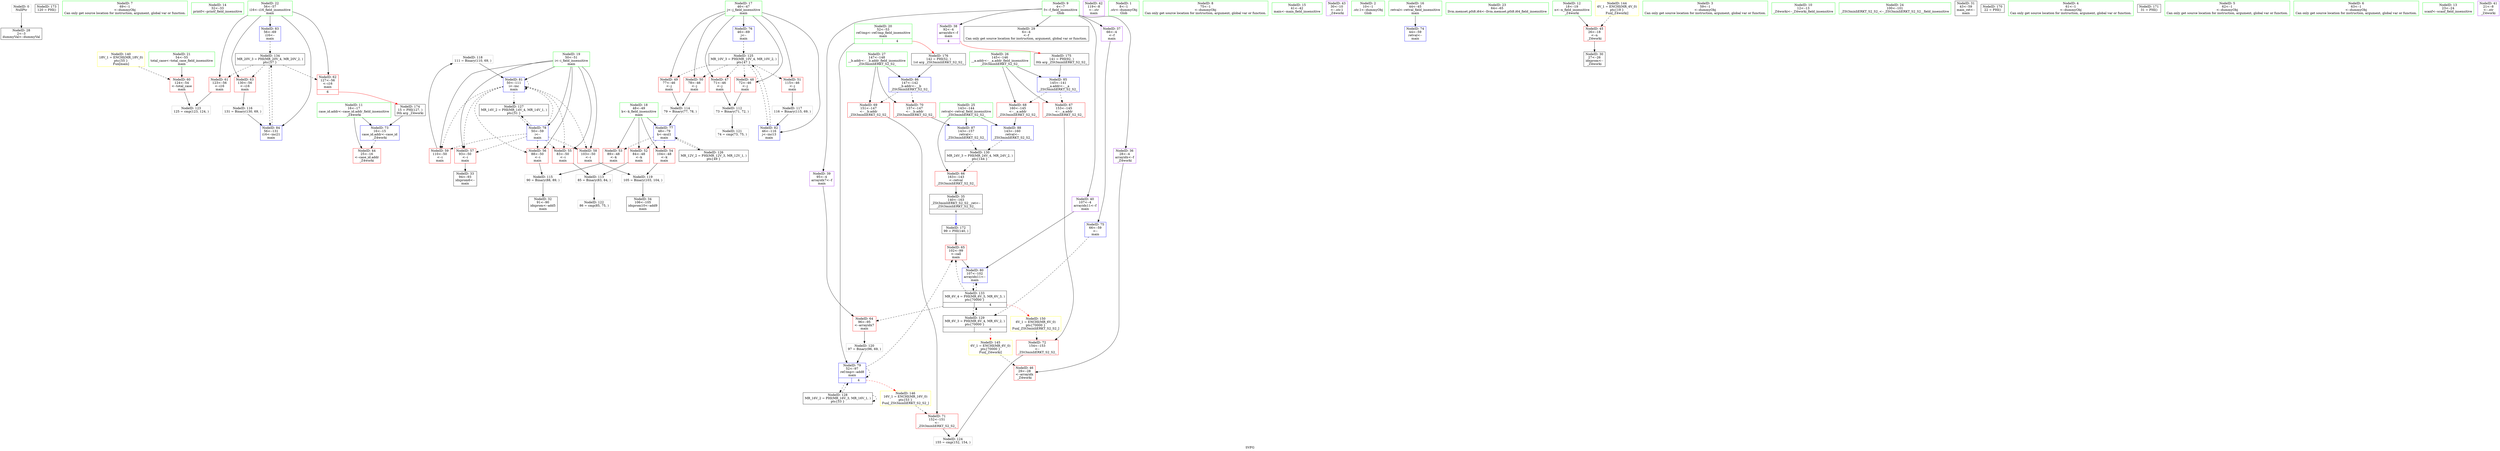 digraph "SVFG" {
	label="SVFG";

	Node0x564667ba75c0 [shape=record,color=grey,label="{NodeID: 0\nNullPtr}"];
	Node0x564667ba75c0 -> Node0x564667baed80[style=solid];
	Node0x564667bc7f30 [shape=record,color=black,label="{NodeID: 173\n120 = PHI()\n}"];
	Node0x564667badc50 [shape=record,color=green,label="{NodeID: 7\n69\<--1\n\<--dummyObj\nCan only get source location for instruction, argument, global var or function.}"];
	Node0x564667bae160 [shape=record,color=green,label="{NodeID: 14\n32\<--33\nprintf\<--printf_field_insensitive\n}"];
	Node0x564667bae770 [shape=record,color=green,label="{NodeID: 21\n54\<--55\ntotal_case\<--total_case_field_insensitive\nmain\n}"];
	Node0x564667bae770 -> Node0x564667bb1800[style=solid];
	Node0x564667baed80 [shape=record,color=black,label="{NodeID: 28\n2\<--3\ndummyVal\<--dummyVal\n}"];
	Node0x564667bb5700 [shape=record,color=grey,label="{NodeID: 118\n111 = Binary(110, 69, )\n}"];
	Node0x564667bb5700 -> Node0x564667bb2910[style=solid];
	Node0x564667baf390 [shape=record,color=black,label="{NodeID: 35\n140\<--163\n_ZSt3minIiERKT_S2_S2__ret\<--\n_ZSt3minIiERKT_S2_S2_\n|{<s0>4}}"];
	Node0x564667baf390:s0 -> Node0x564667bc7580[style=solid,color=blue];
	Node0x564667bba360 [shape=record,color=black,label="{NodeID: 125\nMR_10V_3 = PHI(MR_10V_4, MR_10V_2, )\npts\{47 \}\n}"];
	Node0x564667bba360 -> Node0x564667bafd50[style=dashed];
	Node0x564667bba360 -> Node0x564667bb0e40[style=dashed];
	Node0x564667bba360 -> Node0x564667bb0f10[style=dashed];
	Node0x564667bba360 -> Node0x564667bb0fe0[style=dashed];
	Node0x564667bba360 -> Node0x564667bb10b0[style=dashed];
	Node0x564667bba360 -> Node0x564667bb29e0[style=dashed];
	Node0x564667baf940 [shape=record,color=purple,label="{NodeID: 42\n119\<--8\n\<--.str\nmain\n}"];
	Node0x564667bb0f10 [shape=record,color=red,label="{NodeID: 49\n77\<--46\n\<--j\nmain\n}"];
	Node0x564667bb0f10 -> Node0x564667bb5100[style=solid];
	Node0x564667bb14c0 [shape=record,color=red,label="{NodeID: 56\n88\<--50\n\<--i\nmain\n}"];
	Node0x564667bb14c0 -> Node0x564667bb5280[style=solid];
	Node0x564667bbe970 [shape=record,color=yellow,style=double,label="{NodeID: 146\n16V_1 = ENCHI(MR_16V_0)\npts\{53 \}\nFun[_ZSt3minIiERKT_S2_S2_]}"];
	Node0x564667bbe970 -> Node0x564667bb20f0[style=dashed];
	Node0x564667bb1a70 [shape=record,color=red,label="{NodeID: 63\n130\<--56\n\<--i16\nmain\n}"];
	Node0x564667bb1a70 -> Node0x564667bb5400[style=solid];
	Node0x564667bb2020 [shape=record,color=red,label="{NodeID: 70\n157\<--147\n\<--__b.addr\n_ZSt3minIiERKT_S2_S2_\n}"];
	Node0x564667bb2020 -> Node0x564667bb2df0[style=solid];
	Node0x564667bb25d0 [shape=record,color=blue,label="{NodeID: 77\n48\<--79\nk\<--mul1\nmain\n}"];
	Node0x564667bb25d0 -> Node0x564667bb1180[style=dashed];
	Node0x564667bb25d0 -> Node0x564667bb1250[style=dashed];
	Node0x564667bb25d0 -> Node0x564667bb1320[style=dashed];
	Node0x564667bb25d0 -> Node0x564667bba860[style=dashed];
	Node0x564667bb2b80 [shape=record,color=blue,label="{NodeID: 84\n56\<--131\ni16\<--inc21\nmain\n}"];
	Node0x564667bb2b80 -> Node0x564667bbd060[style=dashed];
	Node0x564667ba68f0 [shape=record,color=green,label="{NodeID: 1\n8\<--1\n.str\<--dummyObj\nGlob }"];
	Node0x564667bc8030 [shape=record,color=black,label="{NodeID: 174\n15 = PHI(127, )\n0th arg _Z4worki }"];
	Node0x564667bc8030 -> Node0x564667bb2290[style=solid];
	Node0x564667badce0 [shape=record,color=green,label="{NodeID: 8\n75\<--1\n\<--dummyObj\nCan only get source location for instruction, argument, global var or function.}"];
	Node0x564667bae260 [shape=record,color=green,label="{NodeID: 15\n41\<--42\nmain\<--main_field_insensitive\n}"];
	Node0x564667bae840 [shape=record,color=green,label="{NodeID: 22\n56\<--57\ni16\<--i16_field_insensitive\nmain\n}"];
	Node0x564667bae840 -> Node0x564667bb18d0[style=solid];
	Node0x564667bae840 -> Node0x564667bb19a0[style=solid];
	Node0x564667bae840 -> Node0x564667bb1a70[style=solid];
	Node0x564667bae840 -> Node0x564667bb2ab0[style=solid];
	Node0x564667bae840 -> Node0x564667bb2b80[style=solid];
	Node0x564667bb4e00 [shape=record,color=grey,label="{NodeID: 112\n73 = Binary(71, 72, )\n}"];
	Node0x564667bb4e00 -> Node0x564667bb5b80[style=solid];
	Node0x564667baee80 [shape=record,color=black,label="{NodeID: 29\n6\<--4\n\<--f\nCan only get source location for instruction, argument, global var or function.}"];
	Node0x564667bb5880 [shape=record,color=grey,label="{NodeID: 119\n105 = Binary(103, 104, )\n}"];
	Node0x564667bb5880 -> Node0x564667baf2c0[style=solid];
	Node0x564667baf460 [shape=record,color=purple,label="{NodeID: 36\n28\<--4\narrayidx\<--f\n_Z4worki\n}"];
	Node0x564667baf460 -> Node0x564667bafc80[style=solid];
	Node0x564667bba860 [shape=record,color=black,label="{NodeID: 126\nMR_12V_2 = PHI(MR_12V_3, MR_12V_1, )\npts\{49 \}\n}"];
	Node0x564667bba860 -> Node0x564667bb25d0[style=dashed];
	Node0x564667bafa10 [shape=record,color=purple,label="{NodeID: 43\n30\<--10\n\<--.str.1\n_Z4worki\n}"];
	Node0x564667bbcb60 [shape=record,color=black,label="{NodeID: 133\nMR_6V_4 = PHI(MR_6V_5, MR_6V_3, )\npts\{70000 \}\n|{|<s4>4}}"];
	Node0x564667bbcb60 -> Node0x564667bb1b40[style=dashed];
	Node0x564667bbcb60 -> Node0x564667bb1c10[style=dashed];
	Node0x564667bbcb60 -> Node0x564667bb2840[style=dashed];
	Node0x564667bbcb60 -> Node0x564667bbb760[style=dashed];
	Node0x564667bbcb60:s4 -> Node0x564667bbed20[style=dashed,color=red];
	Node0x564667bb0fe0 [shape=record,color=red,label="{NodeID: 50\n78\<--46\n\<--j\nmain\n}"];
	Node0x564667bb0fe0 -> Node0x564667bb5100[style=solid];
	Node0x564667bbe400 [shape=record,color=yellow,style=double,label="{NodeID: 140\n18V_1 = ENCHI(MR_18V_0)\npts\{55 \}\nFun[main]}"];
	Node0x564667bbe400 -> Node0x564667bb1800[style=dashed];
	Node0x564667bb1590 [shape=record,color=red,label="{NodeID: 57\n93\<--50\n\<--i\nmain\n}"];
	Node0x564667bb1590 -> Node0x564667baf1f0[style=solid];
	Node0x564667bb1b40 [shape=record,color=red,label="{NodeID: 64\n96\<--95\n\<--arrayidx7\nmain\n}"];
	Node0x564667bb1b40 -> Node0x564667bb5a00[style=solid];
	Node0x564667bb20f0 [shape=record,color=red,label="{NodeID: 71\n152\<--151\n\<--\n_ZSt3minIiERKT_S2_S2_\n}"];
	Node0x564667bb20f0 -> Node0x564667bb6000[style=solid];
	Node0x564667bb26a0 [shape=record,color=blue,label="{NodeID: 78\n50\<--59\ni\<--\nmain\n}"];
	Node0x564667bb26a0 -> Node0x564667bb13f0[style=dashed];
	Node0x564667bb26a0 -> Node0x564667bb14c0[style=dashed];
	Node0x564667bb26a0 -> Node0x564667bb1590[style=dashed];
	Node0x564667bb26a0 -> Node0x564667bb1660[style=dashed];
	Node0x564667bb26a0 -> Node0x564667bb1730[style=dashed];
	Node0x564667bb26a0 -> Node0x564667bb2910[style=dashed];
	Node0x564667bb26a0 -> Node0x564667bbad60[style=dashed];
	Node0x564667bb2c50 [shape=record,color=blue,label="{NodeID: 85\n145\<--141\n__a.addr\<--__a\n_ZSt3minIiERKT_S2_S2_\n}"];
	Node0x564667bb2c50 -> Node0x564667bb1db0[style=dashed];
	Node0x564667bb2c50 -> Node0x564667bb1e80[style=dashed];
	Node0x564667bad1d0 [shape=record,color=green,label="{NodeID: 2\n10\<--1\n.str.1\<--dummyObj\nGlob }"];
	Node0x564667bc8220 [shape=record,color=black,label="{NodeID: 175\n141 = PHI(92, )\n0th arg _ZSt3minIiERKT_S2_S2_ }"];
	Node0x564667bc8220 -> Node0x564667bb2c50[style=solid];
	Node0x564667badd70 [shape=record,color=green,label="{NodeID: 9\n4\<--7\nf\<--f_field_insensitive\nGlob }"];
	Node0x564667badd70 -> Node0x564667baee80[style=solid];
	Node0x564667badd70 -> Node0x564667baf460[style=solid];
	Node0x564667badd70 -> Node0x564667baf530[style=solid];
	Node0x564667badd70 -> Node0x564667baf600[style=solid];
	Node0x564667badd70 -> Node0x564667baf6d0[style=solid];
	Node0x564667badd70 -> Node0x564667baf7a0[style=solid];
	Node0x564667bae360 [shape=record,color=green,label="{NodeID: 16\n44\<--45\nretval\<--retval_field_insensitive\nmain\n}"];
	Node0x564667bae360 -> Node0x564667bb2360[style=solid];
	Node0x564667bae910 [shape=record,color=green,label="{NodeID: 23\n64\<--65\nllvm.memset.p0i8.i64\<--llvm.memset.p0i8.i64_field_insensitive\n}"];
	Node0x564667bb4f80 [shape=record,color=grey,label="{NodeID: 113\n85 = Binary(83, 84, )\n}"];
	Node0x564667bb4f80 -> Node0x564667bb5d00[style=solid];
	Node0x564667baef80 [shape=record,color=black,label="{NodeID: 30\n27\<--26\nidxprom\<--\n_Z4worki\n}"];
	Node0x564667bb5a00 [shape=record,color=grey,label="{NodeID: 120\n97 = Binary(96, 69, )\n}"];
	Node0x564667bb5a00 -> Node0x564667bb2770[style=solid];
	Node0x564667baf530 [shape=record,color=purple,label="{NodeID: 37\n66\<--4\n\<--f\nmain\n}"];
	Node0x564667baf530 -> Node0x564667bb2430[style=solid];
	Node0x564667bbad60 [shape=record,color=black,label="{NodeID: 127\nMR_14V_2 = PHI(MR_14V_4, MR_14V_1, )\npts\{51 \}\n}"];
	Node0x564667bbad60 -> Node0x564667bb26a0[style=dashed];
	Node0x564667bafae0 [shape=record,color=red,label="{NodeID: 44\n25\<--16\n\<--case_id.addr\n_Z4worki\n}"];
	Node0x564667bbd060 [shape=record,color=black,label="{NodeID: 134\nMR_20V_3 = PHI(MR_20V_4, MR_20V_2, )\npts\{57 \}\n}"];
	Node0x564667bbd060 -> Node0x564667bb18d0[style=dashed];
	Node0x564667bbd060 -> Node0x564667bb19a0[style=dashed];
	Node0x564667bbd060 -> Node0x564667bb1a70[style=dashed];
	Node0x564667bbd060 -> Node0x564667bb2b80[style=dashed];
	Node0x564667bb10b0 [shape=record,color=red,label="{NodeID: 51\n115\<--46\n\<--j\nmain\n}"];
	Node0x564667bb10b0 -> Node0x564667bb5580[style=solid];
	Node0x564667bb1660 [shape=record,color=red,label="{NodeID: 58\n103\<--50\n\<--i\nmain\n}"];
	Node0x564667bb1660 -> Node0x564667bb5880[style=solid];
	Node0x564667bb1c10 [shape=record,color=red,label="{NodeID: 65\n102\<--99\n\<--call\nmain\n}"];
	Node0x564667bb1c10 -> Node0x564667bb2840[style=solid];
	Node0x564667bb21c0 [shape=record,color=red,label="{NodeID: 72\n154\<--153\n\<--\n_ZSt3minIiERKT_S2_S2_\n}"];
	Node0x564667bb21c0 -> Node0x564667bb6000[style=solid];
	Node0x564667bb2770 [shape=record,color=blue,label="{NodeID: 79\n52\<--97\nref.tmp\<--add8\nmain\n|{|<s3>4}}"];
	Node0x564667bb2770 -> Node0x564667bb1c10[style=dashed];
	Node0x564667bb2770 -> Node0x564667bb2770[style=dashed];
	Node0x564667bb2770 -> Node0x564667bbb260[style=dashed];
	Node0x564667bb2770:s3 -> Node0x564667bbe970[style=dashed,color=red];
	Node0x564667bb2d20 [shape=record,color=blue,label="{NodeID: 86\n147\<--142\n__b.addr\<--__b\n_ZSt3minIiERKT_S2_S2_\n}"];
	Node0x564667bb2d20 -> Node0x564667bb1f50[style=dashed];
	Node0x564667bb2d20 -> Node0x564667bb2020[style=dashed];
	Node0x564667bad260 [shape=record,color=green,label="{NodeID: 3\n59\<--1\n\<--dummyObj\nCan only get source location for instruction, argument, global var or function.}"];
	Node0x564667bc8360 [shape=record,color=black,label="{NodeID: 176\n142 = PHI(52, )\n1st arg _ZSt3minIiERKT_S2_S2_ }"];
	Node0x564667bc8360 -> Node0x564667bb2d20[style=solid];
	Node0x564667bade00 [shape=record,color=green,label="{NodeID: 10\n12\<--13\n_Z4worki\<--_Z4worki_field_insensitive\n}"];
	Node0x564667bae430 [shape=record,color=green,label="{NodeID: 17\n46\<--47\nj\<--j_field_insensitive\nmain\n}"];
	Node0x564667bae430 -> Node0x564667bafd50[style=solid];
	Node0x564667bae430 -> Node0x564667bb0e40[style=solid];
	Node0x564667bae430 -> Node0x564667bb0f10[style=solid];
	Node0x564667bae430 -> Node0x564667bb0fe0[style=solid];
	Node0x564667bae430 -> Node0x564667bb10b0[style=solid];
	Node0x564667bae430 -> Node0x564667bb2500[style=solid];
	Node0x564667bae430 -> Node0x564667bb29e0[style=solid];
	Node0x564667baea10 [shape=record,color=green,label="{NodeID: 24\n100\<--101\n_ZSt3minIiERKT_S2_S2_\<--_ZSt3minIiERKT_S2_S2__field_insensitive\n}"];
	Node0x564667bb5100 [shape=record,color=grey,label="{NodeID: 114\n79 = Binary(77, 78, )\n}"];
	Node0x564667bb5100 -> Node0x564667bb25d0[style=solid];
	Node0x564667baf050 [shape=record,color=black,label="{NodeID: 31\n43\<--59\nmain_ret\<--\nmain\n}"];
	Node0x564667bb5b80 [shape=record,color=grey,label="{NodeID: 121\n74 = cmp(73, 75, )\n}"];
	Node0x564667baf600 [shape=record,color=purple,label="{NodeID: 38\n92\<--4\narrayidx\<--f\nmain\n|{<s0>4}}"];
	Node0x564667baf600:s0 -> Node0x564667bc8220[style=solid,color=red];
	Node0x564667bbb260 [shape=record,color=black,label="{NodeID: 128\nMR_16V_2 = PHI(MR_16V_3, MR_16V_1, )\npts\{53 \}\n}"];
	Node0x564667bbb260 -> Node0x564667bb2770[style=dashed];
	Node0x564667bbb260 -> Node0x564667bbb260[style=dashed];
	Node0x564667bafbb0 [shape=record,color=red,label="{NodeID: 45\n26\<--18\n\<--n\n_Z4worki\n}"];
	Node0x564667bafbb0 -> Node0x564667baef80[style=solid];
	Node0x564667bb1180 [shape=record,color=red,label="{NodeID: 52\n84\<--48\n\<--k\nmain\n}"];
	Node0x564667bb1180 -> Node0x564667bb4f80[style=solid];
	Node0x564667bb1730 [shape=record,color=red,label="{NodeID: 59\n110\<--50\n\<--i\nmain\n}"];
	Node0x564667bb1730 -> Node0x564667bb5700[style=solid];
	Node0x564667bb1ce0 [shape=record,color=red,label="{NodeID: 66\n163\<--143\n\<--retval\n_ZSt3minIiERKT_S2_S2_\n}"];
	Node0x564667bb1ce0 -> Node0x564667baf390[style=solid];
	Node0x564667bb2290 [shape=record,color=blue,label="{NodeID: 73\n16\<--15\ncase_id.addr\<--case_id\n_Z4worki\n}"];
	Node0x564667bb2290 -> Node0x564667bafae0[style=dashed];
	Node0x564667bb2840 [shape=record,color=blue,label="{NodeID: 80\n107\<--102\narrayidx11\<--\nmain\n}"];
	Node0x564667bb2840 -> Node0x564667bbcb60[style=dashed];
	Node0x564667bc7380 [shape=record,color=black,label="{NodeID: 170\n22 = PHI()\n}"];
	Node0x564667bb2df0 [shape=record,color=blue,label="{NodeID: 87\n143\<--157\nretval\<--\n_ZSt3minIiERKT_S2_S2_\n}"];
	Node0x564667bb2df0 -> Node0x564667bbbc60[style=dashed];
	Node0x564667bad2f0 [shape=record,color=green,label="{NodeID: 4\n61\<--1\n\<--dummyObj\nCan only get source location for instruction, argument, global var or function.}"];
	Node0x564667badec0 [shape=record,color=green,label="{NodeID: 11\n16\<--17\ncase_id.addr\<--case_id.addr_field_insensitive\n_Z4worki\n}"];
	Node0x564667badec0 -> Node0x564667bafae0[style=solid];
	Node0x564667badec0 -> Node0x564667bb2290[style=solid];
	Node0x564667bae500 [shape=record,color=green,label="{NodeID: 18\n48\<--49\nk\<--k_field_insensitive\nmain\n}"];
	Node0x564667bae500 -> Node0x564667bb1180[style=solid];
	Node0x564667bae500 -> Node0x564667bb1250[style=solid];
	Node0x564667bae500 -> Node0x564667bb1320[style=solid];
	Node0x564667bae500 -> Node0x564667bb25d0[style=solid];
	Node0x564667baeb10 [shape=record,color=green,label="{NodeID: 25\n143\<--144\nretval\<--retval_field_insensitive\n_ZSt3minIiERKT_S2_S2_\n}"];
	Node0x564667baeb10 -> Node0x564667bb1ce0[style=solid];
	Node0x564667baeb10 -> Node0x564667bb2df0[style=solid];
	Node0x564667baeb10 -> Node0x564667bb2ec0[style=solid];
	Node0x564667bb5280 [shape=record,color=grey,label="{NodeID: 115\n90 = Binary(88, 89, )\n}"];
	Node0x564667bb5280 -> Node0x564667baf120[style=solid];
	Node0x564667baf120 [shape=record,color=black,label="{NodeID: 32\n91\<--90\nidxprom\<--add5\nmain\n}"];
	Node0x564667bb5d00 [shape=record,color=grey,label="{NodeID: 122\n86 = cmp(85, 75, )\n}"];
	Node0x564667baf6d0 [shape=record,color=purple,label="{NodeID: 39\n95\<--4\narrayidx7\<--f\nmain\n}"];
	Node0x564667baf6d0 -> Node0x564667bb1b40[style=solid];
	Node0x564667bbb760 [shape=record,color=black,label="{NodeID: 129\nMR_6V_3 = PHI(MR_6V_4, MR_6V_2, )\npts\{70000 \}\n|{|<s1>6}}"];
	Node0x564667bbb760 -> Node0x564667bbcb60[style=dashed];
	Node0x564667bbb760:s1 -> Node0x564667bbe890[style=dashed,color=red];
	Node0x564667bafc80 [shape=record,color=red,label="{NodeID: 46\n29\<--28\n\<--arrayidx\n_Z4worki\n}"];
	Node0x564667bb1250 [shape=record,color=red,label="{NodeID: 53\n89\<--48\n\<--k\nmain\n}"];
	Node0x564667bb1250 -> Node0x564667bb5280[style=solid];
	Node0x564667bb1800 [shape=record,color=red,label="{NodeID: 60\n124\<--54\n\<--total_case\nmain\n}"];
	Node0x564667bb1800 -> Node0x564667bb5e80[style=solid];
	Node0x564667bbed20 [shape=record,color=yellow,style=double,label="{NodeID: 150\n6V_1 = ENCHI(MR_6V_0)\npts\{70000 \}\nFun[_ZSt3minIiERKT_S2_S2_]}"];
	Node0x564667bbed20 -> Node0x564667bb21c0[style=dashed];
	Node0x564667bb1db0 [shape=record,color=red,label="{NodeID: 67\n153\<--145\n\<--__a.addr\n_ZSt3minIiERKT_S2_S2_\n}"];
	Node0x564667bb1db0 -> Node0x564667bb21c0[style=solid];
	Node0x564667bb2360 [shape=record,color=blue,label="{NodeID: 74\n44\<--59\nretval\<--\nmain\n}"];
	Node0x564667bb2910 [shape=record,color=blue,label="{NodeID: 81\n50\<--111\ni\<--inc\nmain\n}"];
	Node0x564667bb2910 -> Node0x564667bb13f0[style=dashed];
	Node0x564667bb2910 -> Node0x564667bb14c0[style=dashed];
	Node0x564667bb2910 -> Node0x564667bb1590[style=dashed];
	Node0x564667bb2910 -> Node0x564667bb1660[style=dashed];
	Node0x564667bb2910 -> Node0x564667bb1730[style=dashed];
	Node0x564667bb2910 -> Node0x564667bb2910[style=dashed];
	Node0x564667bb2910 -> Node0x564667bbad60[style=dashed];
	Node0x564667bc7480 [shape=record,color=black,label="{NodeID: 171\n31 = PHI()\n}"];
	Node0x564667bb2ec0 [shape=record,color=blue,label="{NodeID: 88\n143\<--160\nretval\<--\n_ZSt3minIiERKT_S2_S2_\n}"];
	Node0x564667bb2ec0 -> Node0x564667bbbc60[style=dashed];
	Node0x564667bad380 [shape=record,color=green,label="{NodeID: 5\n62\<--1\n\<--dummyObj\nCan only get source location for instruction, argument, global var or function.}"];
	Node0x564667badf90 [shape=record,color=green,label="{NodeID: 12\n18\<--19\nn\<--n_field_insensitive\n_Z4worki\n}"];
	Node0x564667badf90 -> Node0x564667bafbb0[style=solid];
	Node0x564667bae5d0 [shape=record,color=green,label="{NodeID: 19\n50\<--51\ni\<--i_field_insensitive\nmain\n}"];
	Node0x564667bae5d0 -> Node0x564667bb13f0[style=solid];
	Node0x564667bae5d0 -> Node0x564667bb14c0[style=solid];
	Node0x564667bae5d0 -> Node0x564667bb1590[style=solid];
	Node0x564667bae5d0 -> Node0x564667bb1660[style=solid];
	Node0x564667bae5d0 -> Node0x564667bb1730[style=solid];
	Node0x564667bae5d0 -> Node0x564667bb26a0[style=solid];
	Node0x564667bae5d0 -> Node0x564667bb2910[style=solid];
	Node0x564667baebe0 [shape=record,color=green,label="{NodeID: 26\n145\<--146\n__a.addr\<--__a.addr_field_insensitive\n_ZSt3minIiERKT_S2_S2_\n}"];
	Node0x564667baebe0 -> Node0x564667bb1db0[style=solid];
	Node0x564667baebe0 -> Node0x564667bb1e80[style=solid];
	Node0x564667baebe0 -> Node0x564667bb2c50[style=solid];
	Node0x564667bb5400 [shape=record,color=grey,label="{NodeID: 116\n131 = Binary(130, 69, )\n}"];
	Node0x564667bb5400 -> Node0x564667bb2b80[style=solid];
	Node0x564667baf1f0 [shape=record,color=black,label="{NodeID: 33\n94\<--93\nidxprom6\<--\nmain\n}"];
	Node0x564667bb5e80 [shape=record,color=grey,label="{NodeID: 123\n125 = cmp(123, 124, )\n}"];
	Node0x564667baf7a0 [shape=record,color=purple,label="{NodeID: 40\n107\<--4\narrayidx11\<--f\nmain\n}"];
	Node0x564667baf7a0 -> Node0x564667bb2840[style=solid];
	Node0x564667bbbc60 [shape=record,color=black,label="{NodeID: 130\nMR_24V_3 = PHI(MR_24V_4, MR_24V_2, )\npts\{144 \}\n}"];
	Node0x564667bbbc60 -> Node0x564667bb1ce0[style=dashed];
	Node0x564667bafd50 [shape=record,color=red,label="{NodeID: 47\n71\<--46\n\<--j\nmain\n}"];
	Node0x564667bafd50 -> Node0x564667bb4e00[style=solid];
	Node0x564667bb1320 [shape=record,color=red,label="{NodeID: 54\n104\<--48\n\<--k\nmain\n}"];
	Node0x564667bb1320 -> Node0x564667bb5880[style=solid];
	Node0x564667bbe7b0 [shape=record,color=yellow,style=double,label="{NodeID: 144\n4V_1 = ENCHI(MR_4V_0)\npts\{19 \}\nFun[_Z4worki]}"];
	Node0x564667bbe7b0 -> Node0x564667bafbb0[style=dashed];
	Node0x564667bb18d0 [shape=record,color=red,label="{NodeID: 61\n123\<--56\n\<--i16\nmain\n}"];
	Node0x564667bb18d0 -> Node0x564667bb5e80[style=solid];
	Node0x564667bb1e80 [shape=record,color=red,label="{NodeID: 68\n160\<--145\n\<--__a.addr\n_ZSt3minIiERKT_S2_S2_\n}"];
	Node0x564667bb1e80 -> Node0x564667bb2ec0[style=solid];
	Node0x564667bb2430 [shape=record,color=blue,label="{NodeID: 75\n66\<--59\n\<--\nmain\n}"];
	Node0x564667bb2430 -> Node0x564667bbb760[style=dashed];
	Node0x564667bb29e0 [shape=record,color=blue,label="{NodeID: 82\n46\<--116\nj\<--inc13\nmain\n}"];
	Node0x564667bb29e0 -> Node0x564667bba360[style=dashed];
	Node0x564667bc7580 [shape=record,color=black,label="{NodeID: 172\n99 = PHI(140, )\n}"];
	Node0x564667bc7580 -> Node0x564667bb1c10[style=solid];
	Node0x564667badbc0 [shape=record,color=green,label="{NodeID: 6\n63\<--1\n\<--dummyObj\nCan only get source location for instruction, argument, global var or function.}"];
	Node0x564667bae060 [shape=record,color=green,label="{NodeID: 13\n23\<--24\nscanf\<--scanf_field_insensitive\n}"];
	Node0x564667bae6a0 [shape=record,color=green,label="{NodeID: 20\n52\<--53\nref.tmp\<--ref.tmp_field_insensitive\nmain\n|{|<s1>4}}"];
	Node0x564667bae6a0 -> Node0x564667bb2770[style=solid];
	Node0x564667bae6a0:s1 -> Node0x564667bc8360[style=solid,color=red];
	Node0x564667baecb0 [shape=record,color=green,label="{NodeID: 27\n147\<--148\n__b.addr\<--__b.addr_field_insensitive\n_ZSt3minIiERKT_S2_S2_\n}"];
	Node0x564667baecb0 -> Node0x564667bb1f50[style=solid];
	Node0x564667baecb0 -> Node0x564667bb2020[style=solid];
	Node0x564667baecb0 -> Node0x564667bb2d20[style=solid];
	Node0x564667bb5580 [shape=record,color=grey,label="{NodeID: 117\n116 = Binary(115, 69, )\n}"];
	Node0x564667bb5580 -> Node0x564667bb29e0[style=solid];
	Node0x564667baf2c0 [shape=record,color=black,label="{NodeID: 34\n106\<--105\nidxprom10\<--add9\nmain\n}"];
	Node0x564667bb6000 [shape=record,color=grey,label="{NodeID: 124\n155 = cmp(152, 154, )\n}"];
	Node0x564667baf870 [shape=record,color=purple,label="{NodeID: 41\n21\<--8\n\<--.str\n_Z4worki\n}"];
	Node0x564667bb0e40 [shape=record,color=red,label="{NodeID: 48\n72\<--46\n\<--j\nmain\n}"];
	Node0x564667bb0e40 -> Node0x564667bb4e00[style=solid];
	Node0x564667bb13f0 [shape=record,color=red,label="{NodeID: 55\n83\<--50\n\<--i\nmain\n}"];
	Node0x564667bb13f0 -> Node0x564667bb4f80[style=solid];
	Node0x564667bbe890 [shape=record,color=yellow,style=double,label="{NodeID: 145\n6V_1 = ENCHI(MR_6V_0)\npts\{70000 \}\nFun[_Z4worki]}"];
	Node0x564667bbe890 -> Node0x564667bafc80[style=dashed];
	Node0x564667bb19a0 [shape=record,color=red,label="{NodeID: 62\n127\<--56\n\<--i16\nmain\n|{<s0>6}}"];
	Node0x564667bb19a0:s0 -> Node0x564667bc8030[style=solid,color=red];
	Node0x564667bb1f50 [shape=record,color=red,label="{NodeID: 69\n151\<--147\n\<--__b.addr\n_ZSt3minIiERKT_S2_S2_\n}"];
	Node0x564667bb1f50 -> Node0x564667bb20f0[style=solid];
	Node0x564667bb2500 [shape=record,color=blue,label="{NodeID: 76\n46\<--69\nj\<--\nmain\n}"];
	Node0x564667bb2500 -> Node0x564667bba360[style=dashed];
	Node0x564667bb2ab0 [shape=record,color=blue,label="{NodeID: 83\n56\<--69\ni16\<--\nmain\n}"];
	Node0x564667bb2ab0 -> Node0x564667bbd060[style=dashed];
}
